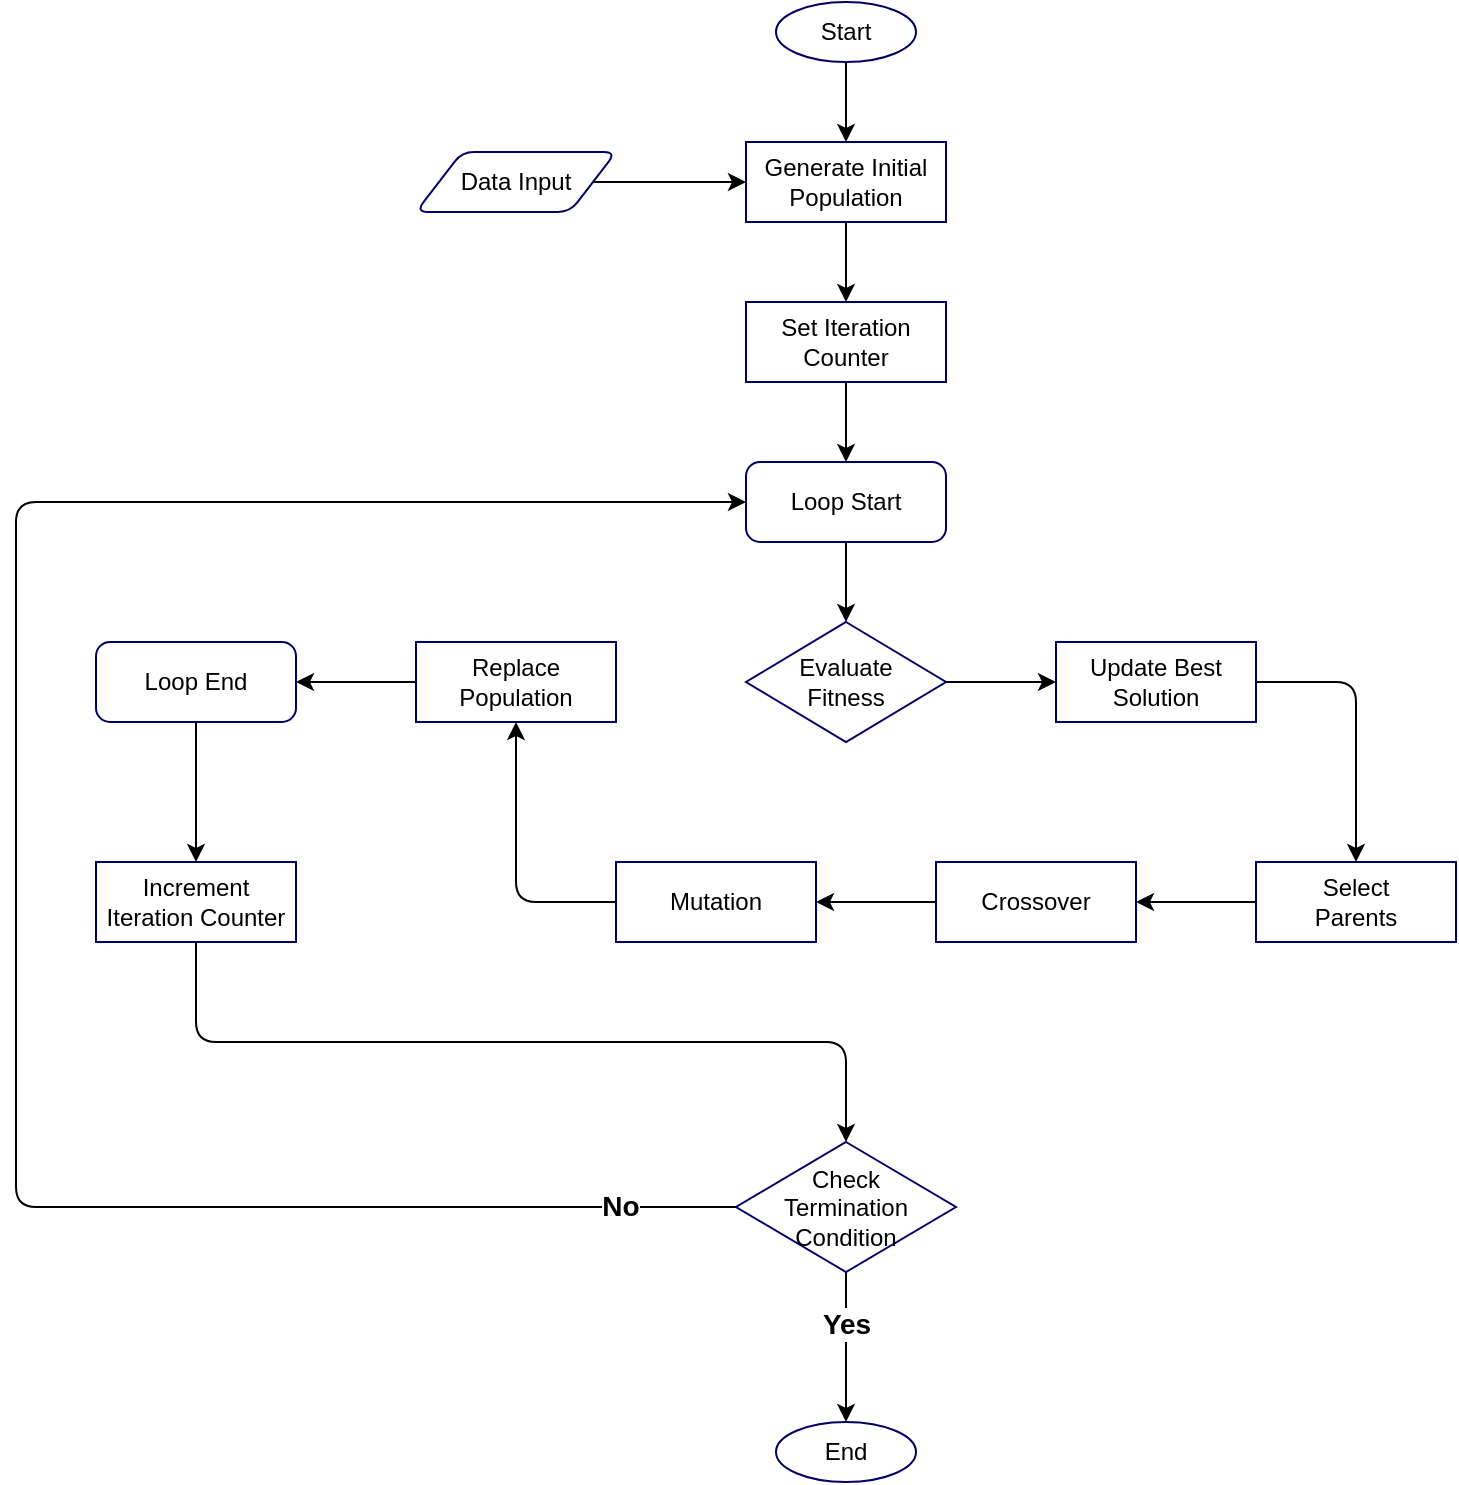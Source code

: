 <mxfile version="21.6.8" type="device">
  <diagram name="Page-1" id="Q9733brAnwOjzcfgRCUL">
    <mxGraphModel dx="780" dy="504" grid="1" gridSize="10" guides="1" tooltips="1" connect="1" arrows="1" fold="1" page="1" pageScale="1" pageWidth="1100" pageHeight="850" math="0" shadow="0">
      <root>
        <mxCell id="0" />
        <mxCell id="1" parent="0" />
        <mxCell id="qEDzIQKV-Fb7HfJVaMsn-37" style="rounded=1;orthogonalLoop=1;jettySize=auto;html=1;entryX=0;entryY=0.5;entryDx=0;entryDy=0;exitX=1;exitY=0.5;exitDx=0;exitDy=0;" edge="1" parent="1" source="qEDzIQKV-Fb7HfJVaMsn-2" target="qEDzIQKV-Fb7HfJVaMsn-3">
          <mxGeometry relative="1" as="geometry">
            <mxPoint x="438.5" y="241" as="sourcePoint" />
            <mxPoint x="565" y="201" as="targetPoint" />
          </mxGeometry>
        </mxCell>
        <mxCell id="qEDzIQKV-Fb7HfJVaMsn-2" value="Data Input" style="shape=parallelogram;html=1;strokeWidth=1;perimeter=parallelogramPerimeter;whiteSpace=wrap;rounded=1;arcSize=12;size=0.23;strokeColor=#000066;" vertex="1" parent="1">
          <mxGeometry x="400" y="145" width="100" height="30" as="geometry" />
        </mxCell>
        <mxCell id="qEDzIQKV-Fb7HfJVaMsn-22" style="edgeStyle=orthogonalEdgeStyle;rounded=0;orthogonalLoop=1;jettySize=auto;html=1;entryX=0.5;entryY=0;entryDx=0;entryDy=0;" edge="1" parent="1" source="qEDzIQKV-Fb7HfJVaMsn-3" target="qEDzIQKV-Fb7HfJVaMsn-4">
          <mxGeometry relative="1" as="geometry" />
        </mxCell>
        <mxCell id="qEDzIQKV-Fb7HfJVaMsn-3" value="Generate Initial Population" style="rounded=0;whiteSpace=wrap;html=1;absoluteArcSize=1;arcSize=14;strokeWidth=1;strokeColor=#000066;" vertex="1" parent="1">
          <mxGeometry x="565" y="140" width="100" height="40" as="geometry" />
        </mxCell>
        <mxCell id="qEDzIQKV-Fb7HfJVaMsn-23" style="edgeStyle=orthogonalEdgeStyle;rounded=0;orthogonalLoop=1;jettySize=auto;html=1;entryX=0.5;entryY=0;entryDx=0;entryDy=0;" edge="1" parent="1" source="qEDzIQKV-Fb7HfJVaMsn-4" target="qEDzIQKV-Fb7HfJVaMsn-8">
          <mxGeometry relative="1" as="geometry" />
        </mxCell>
        <mxCell id="qEDzIQKV-Fb7HfJVaMsn-4" value="Set Iteration Counter" style="rounded=0;whiteSpace=wrap;html=1;absoluteArcSize=1;arcSize=14;strokeWidth=1;strokeColor=#000066;" vertex="1" parent="1">
          <mxGeometry x="565" y="220" width="100" height="40" as="geometry" />
        </mxCell>
        <mxCell id="qEDzIQKV-Fb7HfJVaMsn-25" style="edgeStyle=orthogonalEdgeStyle;rounded=1;orthogonalLoop=1;jettySize=auto;html=1;entryX=0;entryY=0.5;entryDx=0;entryDy=0;exitX=1;exitY=0.5;exitDx=0;exitDy=0;exitPerimeter=0;" edge="1" parent="1" source="qEDzIQKV-Fb7HfJVaMsn-5" target="qEDzIQKV-Fb7HfJVaMsn-9">
          <mxGeometry relative="1" as="geometry" />
        </mxCell>
        <mxCell id="qEDzIQKV-Fb7HfJVaMsn-21" style="edgeStyle=orthogonalEdgeStyle;rounded=0;orthogonalLoop=1;jettySize=auto;html=1;entryX=0.5;entryY=0;entryDx=0;entryDy=0;" edge="1" parent="1" source="qEDzIQKV-Fb7HfJVaMsn-6" target="qEDzIQKV-Fb7HfJVaMsn-3">
          <mxGeometry relative="1" as="geometry" />
        </mxCell>
        <mxCell id="qEDzIQKV-Fb7HfJVaMsn-6" value="Start" style="strokeWidth=1;html=1;shape=mxgraph.flowchart.start_1;whiteSpace=wrap;strokeColor=#000066;" vertex="1" parent="1">
          <mxGeometry x="580" y="70" width="70" height="30" as="geometry" />
        </mxCell>
        <mxCell id="qEDzIQKV-Fb7HfJVaMsn-7" style="edgeStyle=orthogonalEdgeStyle;rounded=0;orthogonalLoop=1;jettySize=auto;html=1;exitX=0.5;exitY=1;exitDx=0;exitDy=0;exitPerimeter=0;" edge="1" parent="1" source="qEDzIQKV-Fb7HfJVaMsn-6" target="qEDzIQKV-Fb7HfJVaMsn-6">
          <mxGeometry relative="1" as="geometry" />
        </mxCell>
        <mxCell id="qEDzIQKV-Fb7HfJVaMsn-24" style="edgeStyle=orthogonalEdgeStyle;rounded=0;orthogonalLoop=1;jettySize=auto;html=1;entryX=0.5;entryY=0;entryDx=0;entryDy=0;entryPerimeter=0;exitX=0.5;exitY=1;exitDx=0;exitDy=0;" edge="1" parent="1" source="qEDzIQKV-Fb7HfJVaMsn-8" target="qEDzIQKV-Fb7HfJVaMsn-5">
          <mxGeometry relative="1" as="geometry" />
        </mxCell>
        <mxCell id="qEDzIQKV-Fb7HfJVaMsn-8" value="Loop Start" style="rounded=1;whiteSpace=wrap;html=1;absoluteArcSize=1;arcSize=14;strokeWidth=1;strokeColor=#000066;" vertex="1" parent="1">
          <mxGeometry x="565" y="300" width="100" height="40" as="geometry" />
        </mxCell>
        <mxCell id="qEDzIQKV-Fb7HfJVaMsn-26" style="edgeStyle=orthogonalEdgeStyle;rounded=1;orthogonalLoop=1;jettySize=auto;html=1;entryX=0.5;entryY=0;entryDx=0;entryDy=0;exitX=1;exitY=0.5;exitDx=0;exitDy=0;" edge="1" parent="1" source="qEDzIQKV-Fb7HfJVaMsn-9" target="qEDzIQKV-Fb7HfJVaMsn-10">
          <mxGeometry relative="1" as="geometry" />
        </mxCell>
        <mxCell id="qEDzIQKV-Fb7HfJVaMsn-9" value="Update Best Solution" style="rounded=0;whiteSpace=wrap;html=1;absoluteArcSize=1;arcSize=14;strokeWidth=1;strokeColor=#000066;" vertex="1" parent="1">
          <mxGeometry x="720" y="390" width="100" height="40" as="geometry" />
        </mxCell>
        <mxCell id="qEDzIQKV-Fb7HfJVaMsn-27" style="edgeStyle=orthogonalEdgeStyle;rounded=0;orthogonalLoop=1;jettySize=auto;html=1;entryX=1;entryY=0.5;entryDx=0;entryDy=0;" edge="1" parent="1" source="qEDzIQKV-Fb7HfJVaMsn-10" target="qEDzIQKV-Fb7HfJVaMsn-11">
          <mxGeometry relative="1" as="geometry" />
        </mxCell>
        <mxCell id="qEDzIQKV-Fb7HfJVaMsn-10" value="Select &lt;br&gt;Parents" style="rounded=0;whiteSpace=wrap;html=1;absoluteArcSize=1;arcSize=14;strokeWidth=1;strokeColor=#000066;" vertex="1" parent="1">
          <mxGeometry x="820" y="500" width="100" height="40" as="geometry" />
        </mxCell>
        <mxCell id="qEDzIQKV-Fb7HfJVaMsn-28" style="edgeStyle=orthogonalEdgeStyle;rounded=0;orthogonalLoop=1;jettySize=auto;html=1;entryX=1;entryY=0.5;entryDx=0;entryDy=0;" edge="1" parent="1" source="qEDzIQKV-Fb7HfJVaMsn-11" target="qEDzIQKV-Fb7HfJVaMsn-12">
          <mxGeometry relative="1" as="geometry" />
        </mxCell>
        <mxCell id="qEDzIQKV-Fb7HfJVaMsn-11" value="Crossover" style="rounded=0;whiteSpace=wrap;html=1;absoluteArcSize=1;arcSize=14;strokeWidth=1;strokeColor=#000066;" vertex="1" parent="1">
          <mxGeometry x="660" y="500" width="100" height="40" as="geometry" />
        </mxCell>
        <mxCell id="qEDzIQKV-Fb7HfJVaMsn-39" style="edgeStyle=orthogonalEdgeStyle;rounded=1;orthogonalLoop=1;jettySize=auto;html=1;exitX=0;exitY=0.5;exitDx=0;exitDy=0;" edge="1" parent="1" source="qEDzIQKV-Fb7HfJVaMsn-12" target="qEDzIQKV-Fb7HfJVaMsn-13">
          <mxGeometry relative="1" as="geometry" />
        </mxCell>
        <mxCell id="qEDzIQKV-Fb7HfJVaMsn-12" value="Mutation" style="rounded=0;whiteSpace=wrap;html=1;absoluteArcSize=1;arcSize=14;strokeWidth=1;strokeColor=#000066;" vertex="1" parent="1">
          <mxGeometry x="500" y="500" width="100" height="40" as="geometry" />
        </mxCell>
        <mxCell id="qEDzIQKV-Fb7HfJVaMsn-30" style="edgeStyle=orthogonalEdgeStyle;rounded=0;orthogonalLoop=1;jettySize=auto;html=1;entryX=1;entryY=0.5;entryDx=0;entryDy=0;exitX=0;exitY=0.5;exitDx=0;exitDy=0;" edge="1" parent="1" source="qEDzIQKV-Fb7HfJVaMsn-13" target="qEDzIQKV-Fb7HfJVaMsn-14">
          <mxGeometry relative="1" as="geometry">
            <mxPoint x="460" y="600" as="sourcePoint" />
            <mxPoint x="65" y="600" as="targetPoint" />
            <Array as="points">
              <mxPoint x="390" y="410" />
              <mxPoint x="390" y="410" />
            </Array>
          </mxGeometry>
        </mxCell>
        <mxCell id="qEDzIQKV-Fb7HfJVaMsn-13" value="Replace Population" style="rounded=0;whiteSpace=wrap;html=1;absoluteArcSize=1;arcSize=14;strokeWidth=1;strokeColor=#000066;" vertex="1" parent="1">
          <mxGeometry x="400" y="390" width="100" height="40" as="geometry" />
        </mxCell>
        <mxCell id="qEDzIQKV-Fb7HfJVaMsn-31" style="edgeStyle=orthogonalEdgeStyle;rounded=0;orthogonalLoop=1;jettySize=auto;html=1;entryX=0.5;entryY=0;entryDx=0;entryDy=0;exitX=0.5;exitY=1;exitDx=0;exitDy=0;" edge="1" parent="1" source="qEDzIQKV-Fb7HfJVaMsn-14" target="qEDzIQKV-Fb7HfJVaMsn-15">
          <mxGeometry relative="1" as="geometry">
            <mxPoint x="460" y="590" as="sourcePoint" />
          </mxGeometry>
        </mxCell>
        <mxCell id="qEDzIQKV-Fb7HfJVaMsn-14" value="Loop End" style="rounded=1;whiteSpace=wrap;html=1;absoluteArcSize=1;arcSize=14;strokeWidth=1;strokeColor=#000066;" vertex="1" parent="1">
          <mxGeometry x="240" y="390" width="100" height="40" as="geometry" />
        </mxCell>
        <mxCell id="qEDzIQKV-Fb7HfJVaMsn-32" style="edgeStyle=orthogonalEdgeStyle;rounded=1;orthogonalLoop=1;jettySize=auto;html=1;entryX=0.5;entryY=0;entryDx=0;entryDy=0;entryPerimeter=0;exitX=0.5;exitY=1;exitDx=0;exitDy=0;" edge="1" parent="1" source="qEDzIQKV-Fb7HfJVaMsn-15" target="qEDzIQKV-Fb7HfJVaMsn-16">
          <mxGeometry relative="1" as="geometry">
            <mxPoint x="315" y="420" as="sourcePoint" />
            <Array as="points">
              <mxPoint x="290" y="590" />
              <mxPoint x="615" y="590" />
            </Array>
          </mxGeometry>
        </mxCell>
        <mxCell id="qEDzIQKV-Fb7HfJVaMsn-15" value="Increment Iteration Counter" style="rounded=0;whiteSpace=wrap;html=1;absoluteArcSize=1;arcSize=14;strokeWidth=1;strokeColor=#000066;" vertex="1" parent="1">
          <mxGeometry x="240" y="500" width="100" height="40" as="geometry" />
        </mxCell>
        <mxCell id="qEDzIQKV-Fb7HfJVaMsn-33" style="edgeStyle=orthogonalEdgeStyle;rounded=1;orthogonalLoop=1;jettySize=auto;html=1;entryX=0;entryY=0.5;entryDx=0;entryDy=0;exitX=0;exitY=0.5;exitDx=0;exitDy=0;exitPerimeter=0;" edge="1" parent="1" source="qEDzIQKV-Fb7HfJVaMsn-16" target="qEDzIQKV-Fb7HfJVaMsn-8">
          <mxGeometry relative="1" as="geometry">
            <mxPoint x="580" y="720" as="sourcePoint" />
            <mxPoint x="180" y="300" as="targetPoint" />
            <Array as="points">
              <mxPoint x="200" y="673" />
              <mxPoint x="200" y="320" />
            </Array>
          </mxGeometry>
        </mxCell>
        <mxCell id="qEDzIQKV-Fb7HfJVaMsn-40" value="&lt;b&gt;&lt;font style=&quot;font-size: 14px;&quot;&gt;No&lt;/font&gt;&lt;/b&gt;" style="edgeLabel;html=1;align=center;verticalAlign=middle;resizable=0;points=[];" vertex="1" connectable="0" parent="qEDzIQKV-Fb7HfJVaMsn-33">
          <mxGeometry x="-0.892" y="-1" relative="1" as="geometry">
            <mxPoint as="offset" />
          </mxGeometry>
        </mxCell>
        <mxCell id="qEDzIQKV-Fb7HfJVaMsn-35" style="edgeStyle=orthogonalEdgeStyle;rounded=0;orthogonalLoop=1;jettySize=auto;html=1;entryX=0.5;entryY=0;entryDx=0;entryDy=0;entryPerimeter=0;exitX=0.5;exitY=1;exitDx=0;exitDy=0;exitPerimeter=0;" edge="1" parent="1" source="qEDzIQKV-Fb7HfJVaMsn-16" target="qEDzIQKV-Fb7HfJVaMsn-19">
          <mxGeometry relative="1" as="geometry">
            <mxPoint x="295" y="602.5" as="targetPoint" />
          </mxGeometry>
        </mxCell>
        <mxCell id="qEDzIQKV-Fb7HfJVaMsn-36" value="&lt;font style=&quot;font-size: 14px;&quot;&gt;&lt;b&gt;Yes&lt;/b&gt;&lt;/font&gt;" style="edgeLabel;html=1;align=center;verticalAlign=middle;resizable=0;points=[];" vertex="1" connectable="0" parent="qEDzIQKV-Fb7HfJVaMsn-35">
          <mxGeometry x="-0.748" y="1" relative="1" as="geometry">
            <mxPoint x="-1" y="16" as="offset" />
          </mxGeometry>
        </mxCell>
        <mxCell id="qEDzIQKV-Fb7HfJVaMsn-16" value="Check &lt;br&gt;Termination &lt;br&gt;Condition" style="strokeWidth=1;html=1;shape=mxgraph.flowchart.decision;whiteSpace=wrap;strokeColor=#000066;" vertex="1" parent="1">
          <mxGeometry x="560" y="640" width="110" height="65" as="geometry" />
        </mxCell>
        <mxCell id="qEDzIQKV-Fb7HfJVaMsn-19" value="End" style="strokeWidth=1;html=1;shape=mxgraph.flowchart.start_1;whiteSpace=wrap;strokeColor=#000066;" vertex="1" parent="1">
          <mxGeometry x="580" y="780" width="70" height="30" as="geometry" />
        </mxCell>
        <mxCell id="qEDzIQKV-Fb7HfJVaMsn-5" value="Evaluate &lt;br&gt;Fitness" style="strokeWidth=1;html=1;shape=mxgraph.flowchart.decision;whiteSpace=wrap;strokeColor=#000066;" vertex="1" parent="1">
          <mxGeometry x="565" y="380" width="100" height="60" as="geometry" />
        </mxCell>
      </root>
    </mxGraphModel>
  </diagram>
</mxfile>

